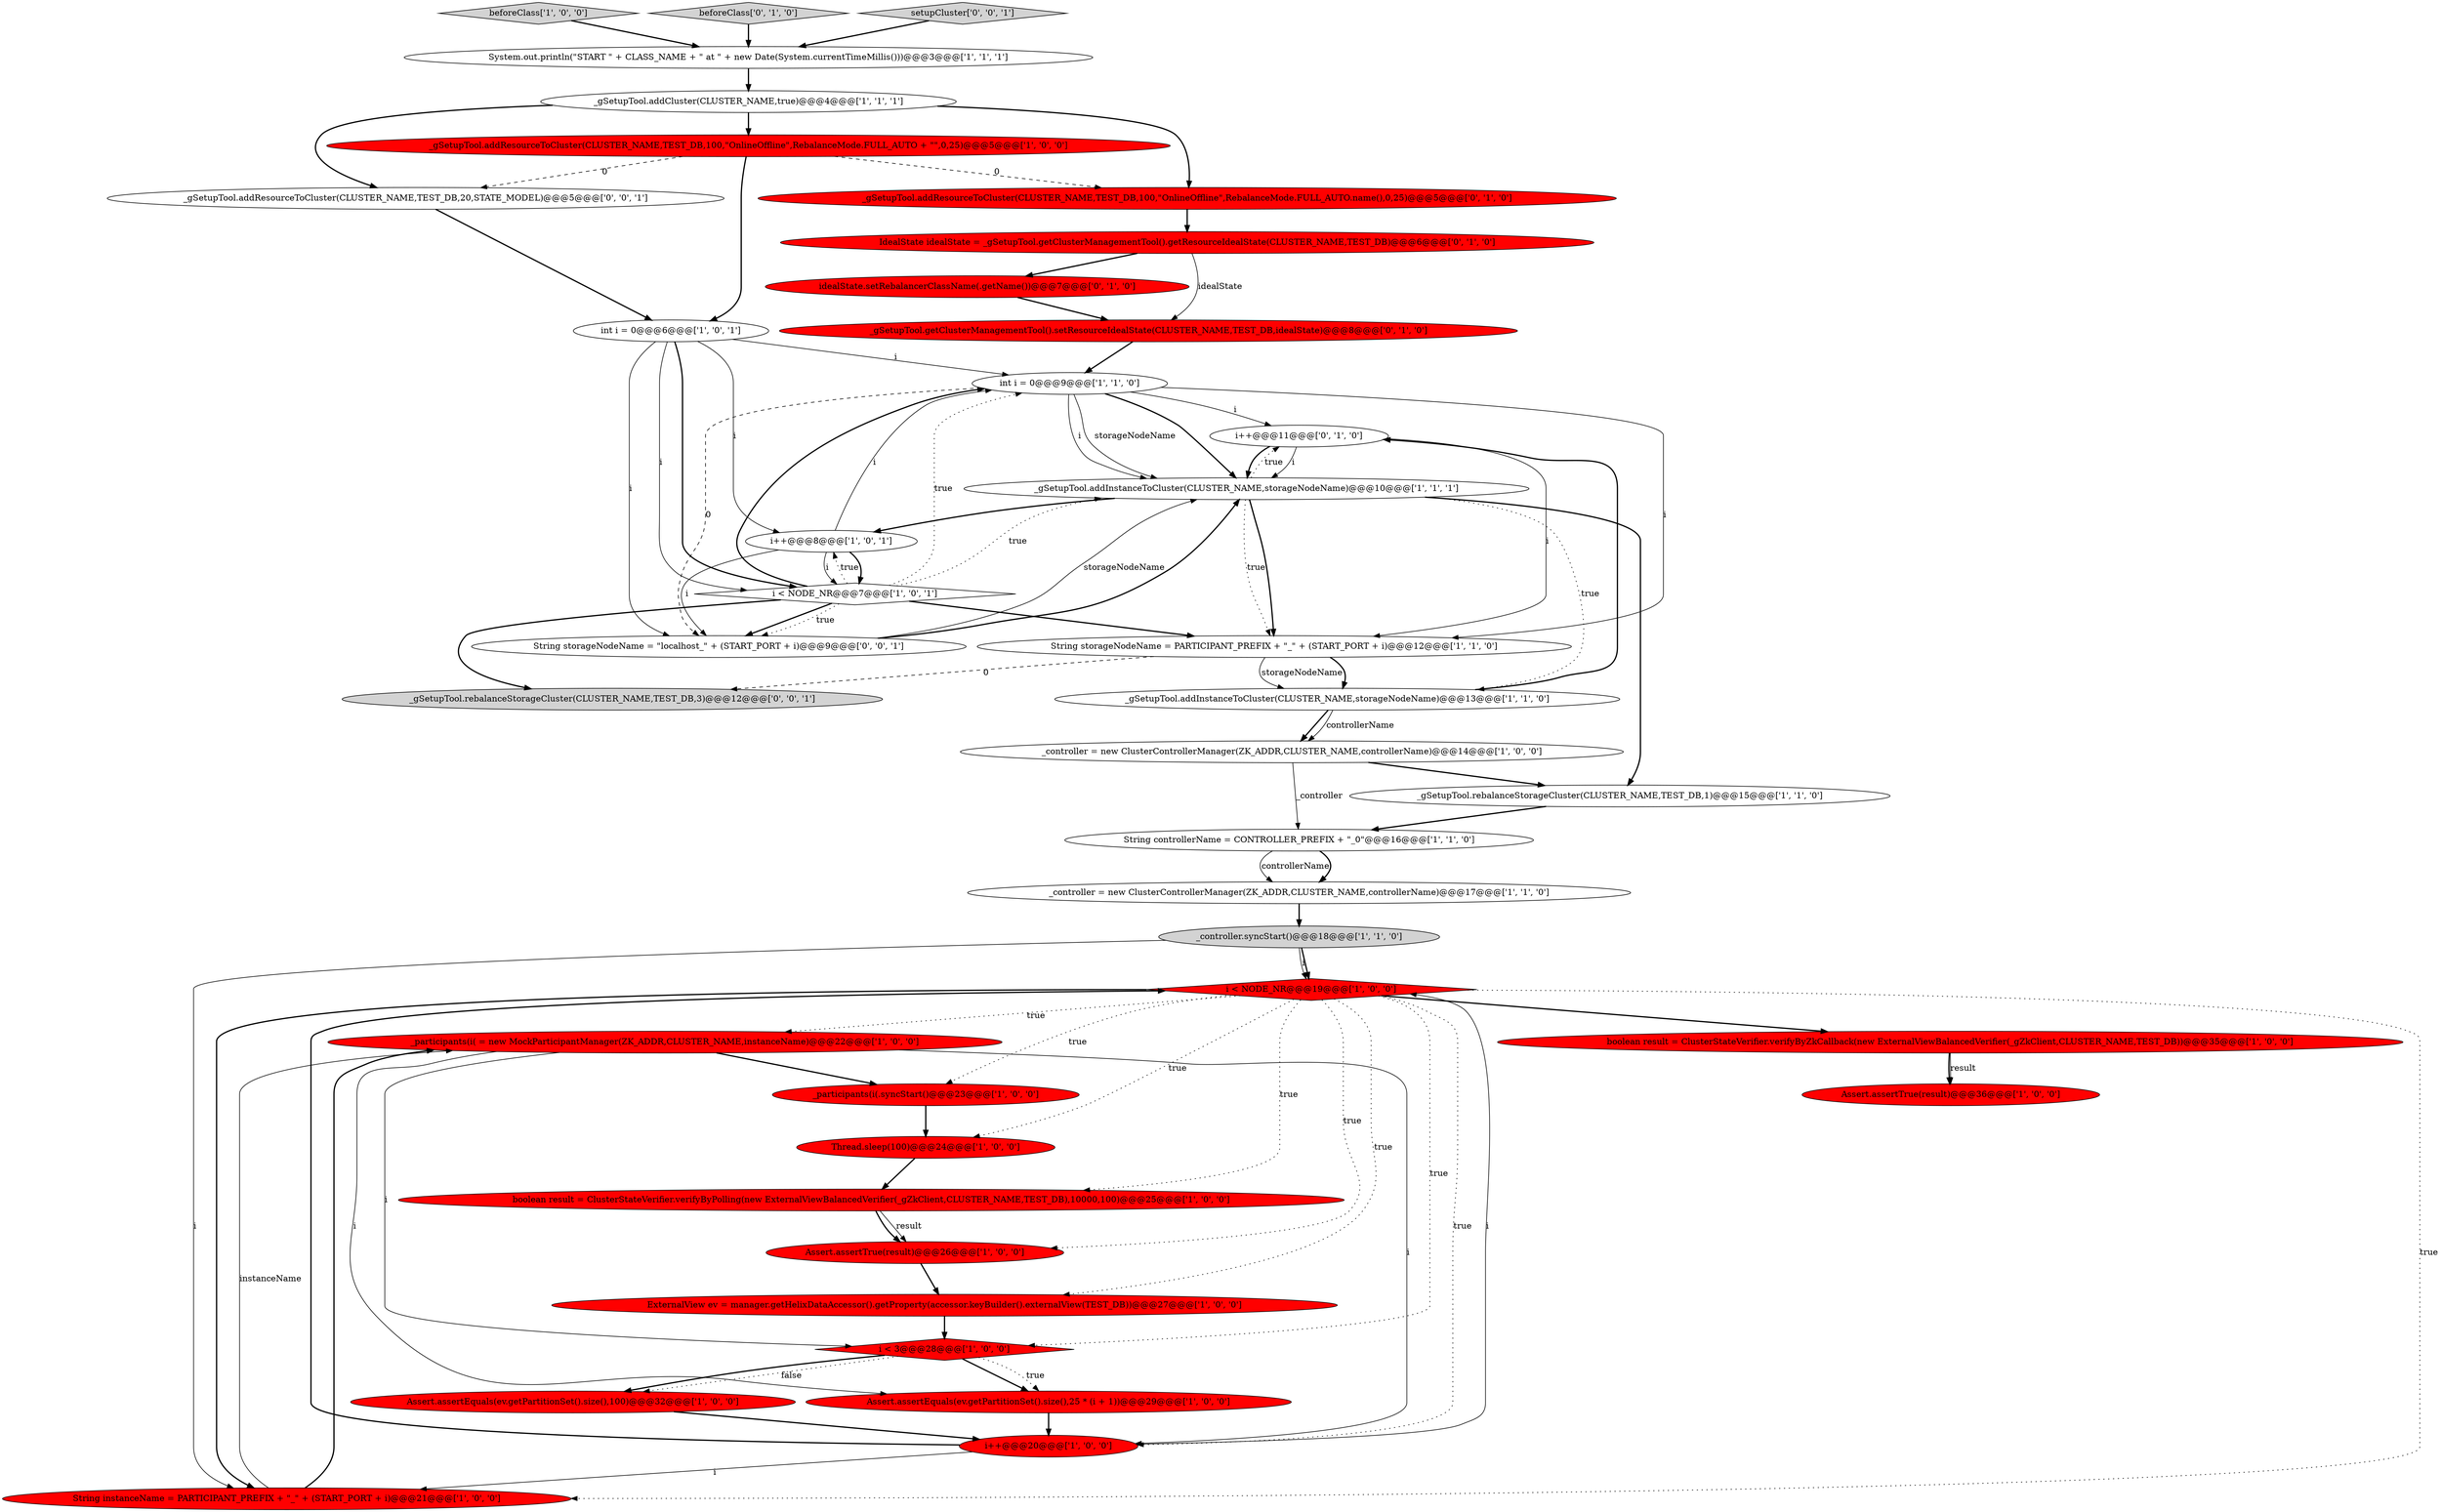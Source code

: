 digraph {
33 [style = filled, label = "IdealState idealState = _gSetupTool.getClusterManagementTool().getResourceIdealState(CLUSTER_NAME,TEST_DB)@@@6@@@['0', '1', '0']", fillcolor = red, shape = ellipse image = "AAA1AAABBB2BBB"];
34 [style = filled, label = "_gSetupTool.addResourceToCluster(CLUSTER_NAME,TEST_DB,100,\"OnlineOffline\",RebalanceMode.FULL_AUTO.name(),0,25)@@@5@@@['0', '1', '0']", fillcolor = red, shape = ellipse image = "AAA1AAABBB2BBB"];
27 [style = filled, label = "_controller.syncStart()@@@18@@@['1', '1', '0']", fillcolor = lightgray, shape = ellipse image = "AAA0AAABBB1BBB"];
17 [style = filled, label = "Assert.assertEquals(ev.getPartitionSet().size(),100)@@@32@@@['1', '0', '0']", fillcolor = red, shape = ellipse image = "AAA1AAABBB1BBB"];
12 [style = filled, label = "_participants(i( = new MockParticipantManager(ZK_ADDR,CLUSTER_NAME,instanceName)@@@22@@@['1', '0', '0']", fillcolor = red, shape = ellipse image = "AAA1AAABBB1BBB"];
16 [style = filled, label = "i < NODE_NR@@@19@@@['1', '0', '0']", fillcolor = red, shape = diamond image = "AAA1AAABBB1BBB"];
11 [style = filled, label = "System.out.println(\"START \" + CLASS_NAME + \" at \" + new Date(System.currentTimeMillis()))@@@3@@@['1', '1', '1']", fillcolor = white, shape = ellipse image = "AAA0AAABBB1BBB"];
15 [style = filled, label = "i < NODE_NR@@@7@@@['1', '0', '1']", fillcolor = white, shape = diamond image = "AAA0AAABBB1BBB"];
28 [style = filled, label = "_gSetupTool.addCluster(CLUSTER_NAME,true)@@@4@@@['1', '1', '1']", fillcolor = white, shape = ellipse image = "AAA0AAABBB1BBB"];
24 [style = filled, label = "boolean result = ClusterStateVerifier.verifyByPolling(new ExternalViewBalancedVerifier(_gZkClient,CLUSTER_NAME,TEST_DB),10000,100)@@@25@@@['1', '0', '0']", fillcolor = red, shape = ellipse image = "AAA1AAABBB1BBB"];
35 [style = filled, label = "i++@@@11@@@['0', '1', '0']", fillcolor = white, shape = ellipse image = "AAA0AAABBB2BBB"];
21 [style = filled, label = "_participants(i(.syncStart()@@@23@@@['1', '0', '0']", fillcolor = red, shape = ellipse image = "AAA1AAABBB1BBB"];
36 [style = filled, label = "_gSetupTool.rebalanceStorageCluster(CLUSTER_NAME,TEST_DB,3)@@@12@@@['0', '0', '1']", fillcolor = lightgray, shape = ellipse image = "AAA0AAABBB3BBB"];
19 [style = filled, label = "_controller = new ClusterControllerManager(ZK_ADDR,CLUSTER_NAME,controllerName)@@@14@@@['1', '0', '0']", fillcolor = white, shape = ellipse image = "AAA0AAABBB1BBB"];
26 [style = filled, label = "int i = 0@@@9@@@['1', '1', '0']", fillcolor = white, shape = ellipse image = "AAA0AAABBB1BBB"];
13 [style = filled, label = "_controller = new ClusterControllerManager(ZK_ADDR,CLUSTER_NAME,controllerName)@@@17@@@['1', '1', '0']", fillcolor = white, shape = ellipse image = "AAA0AAABBB1BBB"];
23 [style = filled, label = "boolean result = ClusterStateVerifier.verifyByZkCallback(new ExternalViewBalancedVerifier(_gZkClient,CLUSTER_NAME,TEST_DB))@@@35@@@['1', '0', '0']", fillcolor = red, shape = ellipse image = "AAA1AAABBB1BBB"];
25 [style = filled, label = "beforeClass['1', '0', '0']", fillcolor = lightgray, shape = diamond image = "AAA0AAABBB1BBB"];
14 [style = filled, label = "_gSetupTool.addInstanceToCluster(CLUSTER_NAME,storageNodeName)@@@10@@@['1', '1', '1']", fillcolor = white, shape = ellipse image = "AAA0AAABBB1BBB"];
5 [style = filled, label = "Assert.assertEquals(ev.getPartitionSet().size(),25 * (i + 1))@@@29@@@['1', '0', '0']", fillcolor = red, shape = ellipse image = "AAA1AAABBB1BBB"];
39 [style = filled, label = "_gSetupTool.addResourceToCluster(CLUSTER_NAME,TEST_DB,20,STATE_MODEL)@@@5@@@['0', '0', '1']", fillcolor = white, shape = ellipse image = "AAA0AAABBB3BBB"];
0 [style = filled, label = "String storageNodeName = PARTICIPANT_PREFIX + \"_\" + (START_PORT + i)@@@12@@@['1', '1', '0']", fillcolor = white, shape = ellipse image = "AAA0AAABBB1BBB"];
6 [style = filled, label = "i++@@@20@@@['1', '0', '0']", fillcolor = red, shape = ellipse image = "AAA1AAABBB1BBB"];
9 [style = filled, label = "ExternalView ev = manager.getHelixDataAccessor().getProperty(accessor.keyBuilder().externalView(TEST_DB))@@@27@@@['1', '0', '0']", fillcolor = red, shape = ellipse image = "AAA1AAABBB1BBB"];
22 [style = filled, label = "_gSetupTool.rebalanceStorageCluster(CLUSTER_NAME,TEST_DB,1)@@@15@@@['1', '1', '0']", fillcolor = white, shape = ellipse image = "AAA0AAABBB1BBB"];
31 [style = filled, label = "beforeClass['0', '1', '0']", fillcolor = lightgray, shape = diamond image = "AAA0AAABBB2BBB"];
8 [style = filled, label = "i++@@@8@@@['1', '0', '1']", fillcolor = white, shape = ellipse image = "AAA0AAABBB1BBB"];
18 [style = filled, label = "String controllerName = CONTROLLER_PREFIX + \"_0\"@@@16@@@['1', '1', '0']", fillcolor = white, shape = ellipse image = "AAA0AAABBB1BBB"];
1 [style = filled, label = "_gSetupTool.addResourceToCluster(CLUSTER_NAME,TEST_DB,100,\"OnlineOffline\",RebalanceMode.FULL_AUTO + \"\",0,25)@@@5@@@['1', '0', '0']", fillcolor = red, shape = ellipse image = "AAA1AAABBB1BBB"];
20 [style = filled, label = "String instanceName = PARTICIPANT_PREFIX + \"_\" + (START_PORT + i)@@@21@@@['1', '0', '0']", fillcolor = red, shape = ellipse image = "AAA1AAABBB1BBB"];
2 [style = filled, label = "Thread.sleep(100)@@@24@@@['1', '0', '0']", fillcolor = red, shape = ellipse image = "AAA1AAABBB1BBB"];
38 [style = filled, label = "String storageNodeName = \"localhost_\" + (START_PORT + i)@@@9@@@['0', '0', '1']", fillcolor = white, shape = ellipse image = "AAA0AAABBB3BBB"];
4 [style = filled, label = "i < 3@@@28@@@['1', '0', '0']", fillcolor = red, shape = diamond image = "AAA1AAABBB1BBB"];
37 [style = filled, label = "setupCluster['0', '0', '1']", fillcolor = lightgray, shape = diamond image = "AAA0AAABBB3BBB"];
30 [style = filled, label = "idealState.setRebalancerClassName(.getName())@@@7@@@['0', '1', '0']", fillcolor = red, shape = ellipse image = "AAA1AAABBB2BBB"];
10 [style = filled, label = "_gSetupTool.addInstanceToCluster(CLUSTER_NAME,storageNodeName)@@@13@@@['1', '1', '0']", fillcolor = white, shape = ellipse image = "AAA0AAABBB1BBB"];
29 [style = filled, label = "Assert.assertTrue(result)@@@26@@@['1', '0', '0']", fillcolor = red, shape = ellipse image = "AAA1AAABBB1BBB"];
3 [style = filled, label = "Assert.assertTrue(result)@@@36@@@['1', '0', '0']", fillcolor = red, shape = ellipse image = "AAA1AAABBB1BBB"];
7 [style = filled, label = "int i = 0@@@6@@@['1', '0', '1']", fillcolor = white, shape = ellipse image = "AAA0AAABBB1BBB"];
32 [style = filled, label = "_gSetupTool.getClusterManagementTool().setResourceIdealState(CLUSTER_NAME,TEST_DB,idealState)@@@8@@@['0', '1', '0']", fillcolor = red, shape = ellipse image = "AAA1AAABBB2BBB"];
8->26 [style = solid, label="i"];
16->9 [style = dotted, label="true"];
37->11 [style = bold, label=""];
14->0 [style = dotted, label="true"];
26->38 [style = dashed, label="0"];
8->15 [style = solid, label="i"];
10->19 [style = bold, label=""];
10->35 [style = bold, label=""];
20->12 [style = solid, label="instanceName"];
16->20 [style = dotted, label="true"];
23->3 [style = solid, label="result"];
7->15 [style = solid, label="i"];
18->13 [style = solid, label="controllerName"];
21->2 [style = bold, label=""];
15->8 [style = dotted, label="true"];
15->0 [style = bold, label=""];
7->38 [style = solid, label="i"];
2->24 [style = bold, label=""];
0->36 [style = dashed, label="0"];
15->26 [style = dotted, label="true"];
6->16 [style = solid, label="i"];
11->28 [style = bold, label=""];
15->38 [style = bold, label=""];
12->21 [style = bold, label=""];
1->34 [style = dashed, label="0"];
34->33 [style = bold, label=""];
14->22 [style = bold, label=""];
26->14 [style = bold, label=""];
35->14 [style = solid, label="i"];
23->3 [style = bold, label=""];
27->16 [style = bold, label=""];
15->14 [style = dotted, label="true"];
16->4 [style = dotted, label="true"];
32->26 [style = bold, label=""];
31->11 [style = bold, label=""];
26->14 [style = solid, label="storageNodeName"];
0->10 [style = solid, label="storageNodeName"];
22->18 [style = bold, label=""];
5->6 [style = bold, label=""];
26->0 [style = solid, label="i"];
39->7 [style = bold, label=""];
27->16 [style = solid, label="i"];
33->30 [style = bold, label=""];
16->21 [style = dotted, label="true"];
14->8 [style = bold, label=""];
10->19 [style = solid, label="controllerName"];
8->38 [style = solid, label="i"];
16->20 [style = bold, label=""];
19->22 [style = bold, label=""];
16->24 [style = dotted, label="true"];
15->36 [style = bold, label=""];
4->5 [style = dotted, label="true"];
1->39 [style = dashed, label="0"];
6->20 [style = solid, label="i"];
8->15 [style = bold, label=""];
4->17 [style = bold, label=""];
17->6 [style = bold, label=""];
28->39 [style = bold, label=""];
30->32 [style = bold, label=""];
38->14 [style = solid, label="storageNodeName"];
16->23 [style = bold, label=""];
1->7 [style = bold, label=""];
35->14 [style = bold, label=""];
4->17 [style = dotted, label="false"];
12->6 [style = solid, label="i"];
13->27 [style = bold, label=""];
26->35 [style = solid, label="i"];
7->15 [style = bold, label=""];
35->0 [style = solid, label="i"];
7->8 [style = solid, label="i"];
16->29 [style = dotted, label="true"];
33->32 [style = solid, label="idealState"];
4->5 [style = bold, label=""];
26->14 [style = solid, label="i"];
16->12 [style = dotted, label="true"];
16->2 [style = dotted, label="true"];
28->34 [style = bold, label=""];
24->29 [style = solid, label="result"];
9->4 [style = bold, label=""];
29->9 [style = bold, label=""];
28->1 [style = bold, label=""];
24->29 [style = bold, label=""];
27->20 [style = solid, label="i"];
14->10 [style = dotted, label="true"];
38->14 [style = bold, label=""];
15->26 [style = bold, label=""];
0->10 [style = bold, label=""];
12->5 [style = solid, label="i"];
14->0 [style = bold, label=""];
6->16 [style = bold, label=""];
25->11 [style = bold, label=""];
12->4 [style = solid, label="i"];
20->12 [style = bold, label=""];
18->13 [style = bold, label=""];
15->38 [style = dotted, label="true"];
14->35 [style = dotted, label="true"];
7->26 [style = solid, label="i"];
16->6 [style = dotted, label="true"];
19->18 [style = solid, label="_controller"];
}
